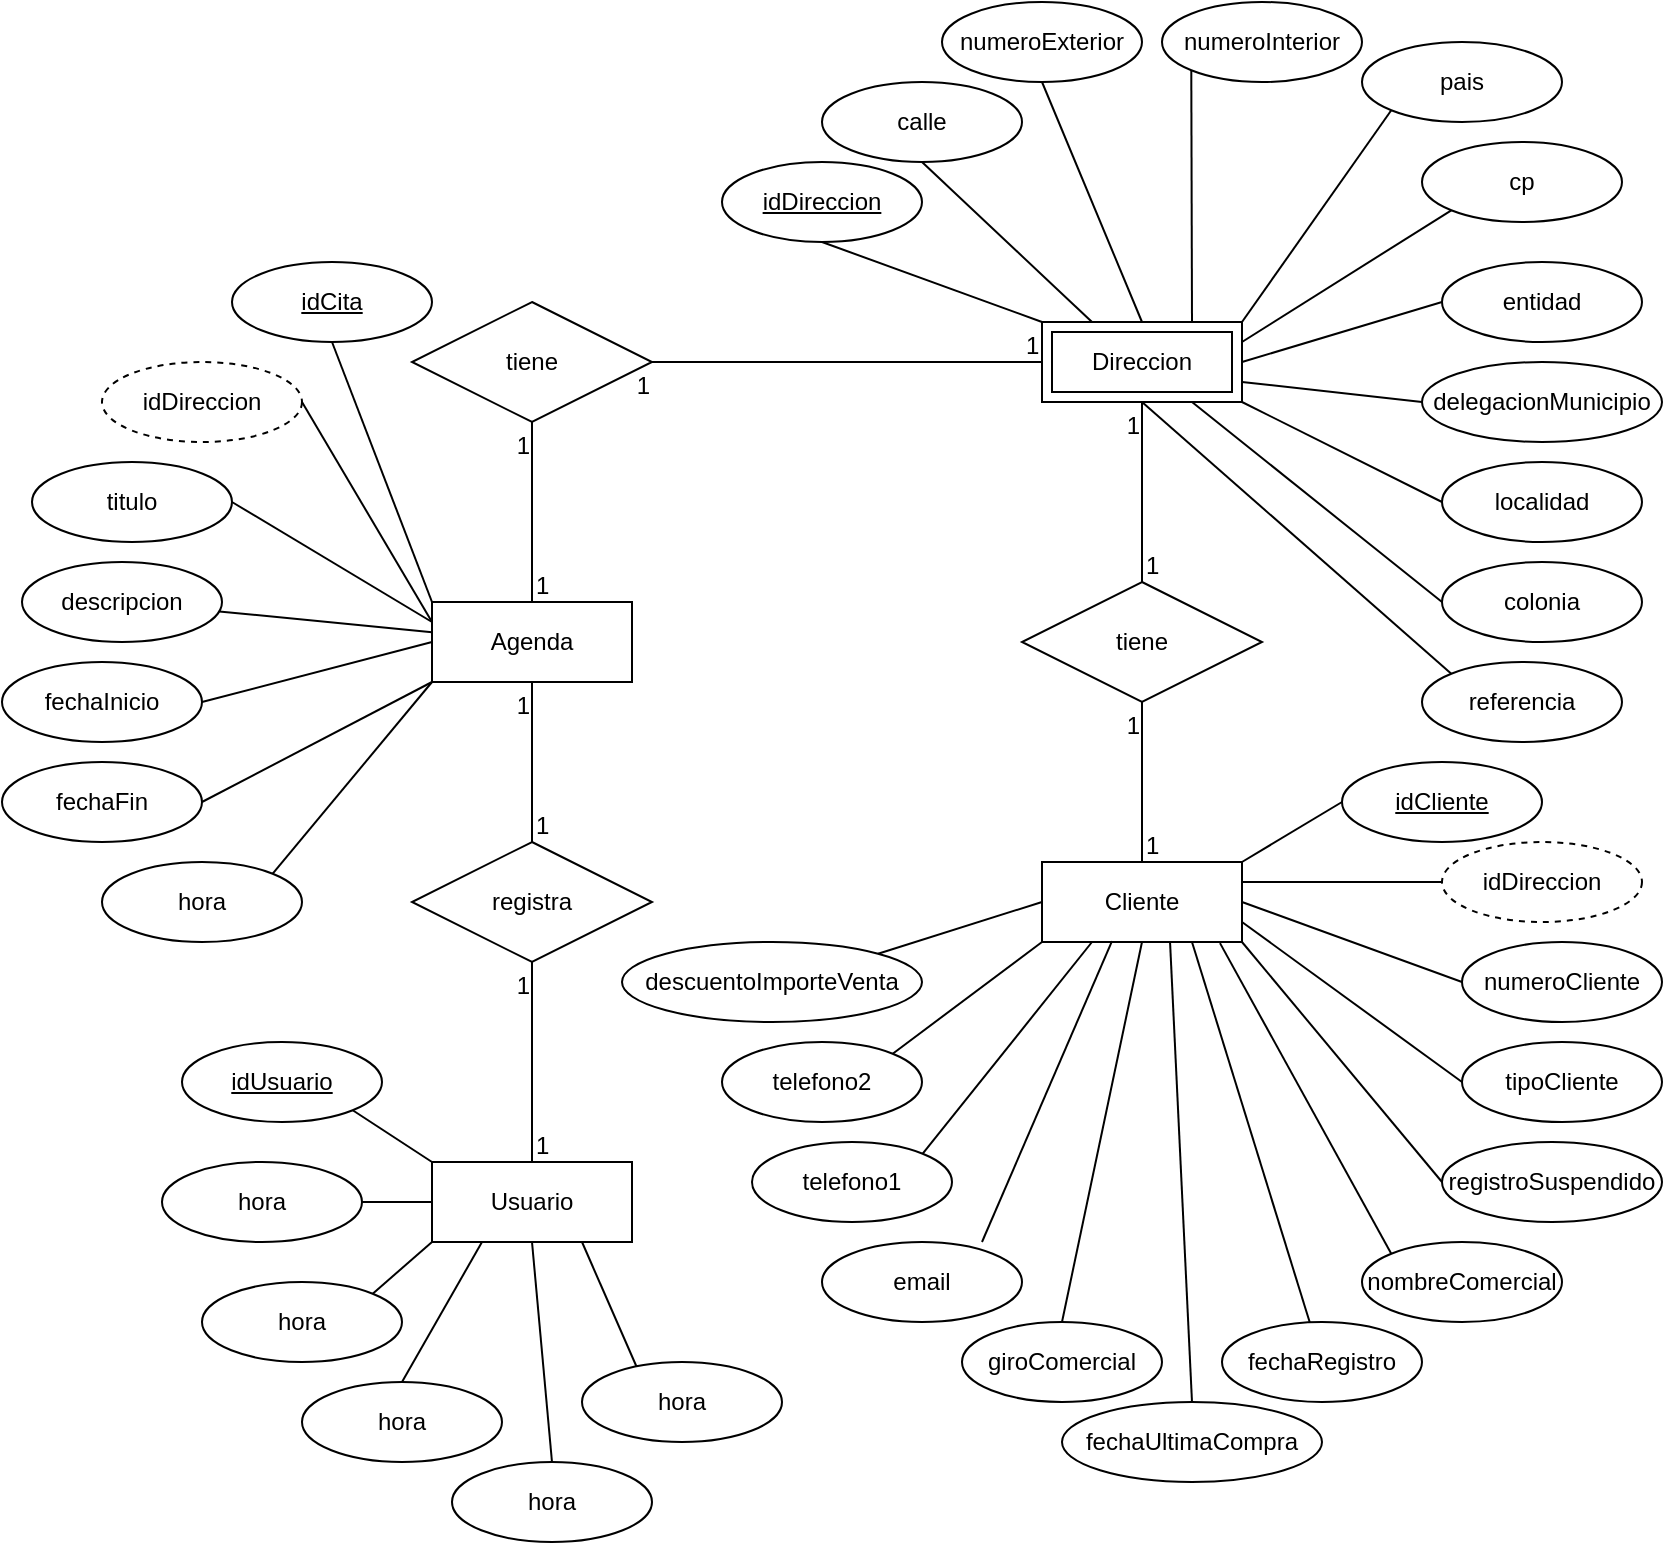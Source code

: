 <mxfile version="21.7.1" type="github">
  <diagram id="R2lEEEUBdFMjLlhIrx00" name="Page-1">
    <mxGraphModel dx="1042" dy="569" grid="1" gridSize="10" guides="1" tooltips="1" connect="1" arrows="1" fold="1" page="1" pageScale="1" pageWidth="850" pageHeight="1100" math="0" shadow="0" extFonts="Permanent Marker^https://fonts.googleapis.com/css?family=Permanent+Marker">
      <root>
        <mxCell id="0" />
        <mxCell id="1" parent="0" />
        <mxCell id="qH5SO-dXOydmvp4aONVi-4" value="Usuario" style="whiteSpace=wrap;html=1;align=center;" parent="1" vertex="1">
          <mxGeometry x="215" y="580" width="100" height="40" as="geometry" />
        </mxCell>
        <mxCell id="qH5SO-dXOydmvp4aONVi-5" value="Cliente" style="whiteSpace=wrap;html=1;align=center;" parent="1" vertex="1">
          <mxGeometry x="520" y="430" width="100" height="40" as="geometry" />
        </mxCell>
        <mxCell id="qH5SO-dXOydmvp4aONVi-6" value="Agenda" style="whiteSpace=wrap;html=1;align=center;" parent="1" vertex="1">
          <mxGeometry x="215" y="300" width="100" height="40" as="geometry" />
        </mxCell>
        <mxCell id="qH5SO-dXOydmvp4aONVi-7" value="Direccion" style="shape=ext;margin=3;double=1;whiteSpace=wrap;html=1;align=center;" parent="1" vertex="1">
          <mxGeometry x="520" y="160" width="100" height="40" as="geometry" />
        </mxCell>
        <mxCell id="qH5SO-dXOydmvp4aONVi-13" style="rounded=0;orthogonalLoop=1;jettySize=auto;html=1;exitX=0.5;exitY=1;exitDx=0;exitDy=0;entryX=0;entryY=0;entryDx=0;entryDy=0;endArrow=none;endFill=0;" parent="1" source="qH5SO-dXOydmvp4aONVi-9" target="qH5SO-dXOydmvp4aONVi-6" edge="1">
          <mxGeometry relative="1" as="geometry" />
        </mxCell>
        <mxCell id="qH5SO-dXOydmvp4aONVi-9" value="idCita" style="ellipse;whiteSpace=wrap;html=1;align=center;fontStyle=4;" parent="1" vertex="1">
          <mxGeometry x="115" y="130" width="100" height="40" as="geometry" />
        </mxCell>
        <mxCell id="qH5SO-dXOydmvp4aONVi-14" style="rounded=0;orthogonalLoop=1;jettySize=auto;html=1;exitX=1;exitY=0.5;exitDx=0;exitDy=0;entryX=0;entryY=0.25;entryDx=0;entryDy=0;endArrow=none;endFill=0;" parent="1" source="qH5SO-dXOydmvp4aONVi-10" target="qH5SO-dXOydmvp4aONVi-6" edge="1">
          <mxGeometry relative="1" as="geometry" />
        </mxCell>
        <mxCell id="qH5SO-dXOydmvp4aONVi-10" value="idDireccion" style="ellipse;whiteSpace=wrap;html=1;align=center;dashed=1;" parent="1" vertex="1">
          <mxGeometry x="50" y="180" width="100" height="40" as="geometry" />
        </mxCell>
        <mxCell id="qH5SO-dXOydmvp4aONVi-15" style="rounded=0;orthogonalLoop=1;jettySize=auto;html=1;exitX=1;exitY=0.5;exitDx=0;exitDy=0;entryX=0;entryY=0.5;entryDx=0;entryDy=0;endArrow=none;endFill=0;" parent="1" source="qH5SO-dXOydmvp4aONVi-11" target="qH5SO-dXOydmvp4aONVi-6" edge="1">
          <mxGeometry relative="1" as="geometry" />
        </mxCell>
        <mxCell id="qH5SO-dXOydmvp4aONVi-11" value="fechaInicio" style="ellipse;whiteSpace=wrap;html=1;align=center;" parent="1" vertex="1">
          <mxGeometry y="330" width="100" height="40" as="geometry" />
        </mxCell>
        <mxCell id="qH5SO-dXOydmvp4aONVi-16" style="rounded=0;orthogonalLoop=1;jettySize=auto;html=1;exitX=1;exitY=0;exitDx=0;exitDy=0;entryX=0;entryY=1;entryDx=0;entryDy=0;endArrow=none;endFill=0;" parent="1" source="qH5SO-dXOydmvp4aONVi-12" target="qH5SO-dXOydmvp4aONVi-6" edge="1">
          <mxGeometry relative="1" as="geometry">
            <mxPoint x="400" y="360" as="sourcePoint" />
          </mxGeometry>
        </mxCell>
        <mxCell id="qH5SO-dXOydmvp4aONVi-12" value="hora" style="ellipse;whiteSpace=wrap;html=1;align=center;" parent="1" vertex="1">
          <mxGeometry x="50" y="430" width="100" height="40" as="geometry" />
        </mxCell>
        <mxCell id="qH5SO-dXOydmvp4aONVi-17" style="edgeStyle=orthogonalEdgeStyle;rounded=0;orthogonalLoop=1;jettySize=auto;html=1;exitX=0.5;exitY=1;exitDx=0;exitDy=0;" parent="1" source="qH5SO-dXOydmvp4aONVi-6" target="qH5SO-dXOydmvp4aONVi-6" edge="1">
          <mxGeometry relative="1" as="geometry" />
        </mxCell>
        <mxCell id="qH5SO-dXOydmvp4aONVi-18" value="tiene" style="shape=rhombus;perimeter=rhombusPerimeter;whiteSpace=wrap;html=1;align=center;" parent="1" vertex="1">
          <mxGeometry x="510" y="290" width="120" height="60" as="geometry" />
        </mxCell>
        <mxCell id="qH5SO-dXOydmvp4aONVi-22" value="tiene" style="shape=rhombus;perimeter=rhombusPerimeter;whiteSpace=wrap;html=1;align=center;" parent="1" vertex="1">
          <mxGeometry x="205" y="150" width="120" height="60" as="geometry" />
        </mxCell>
        <mxCell id="qH5SO-dXOydmvp4aONVi-37" style="rounded=0;orthogonalLoop=1;jettySize=auto;html=1;exitX=0.5;exitY=1;exitDx=0;exitDy=0;entryX=0.25;entryY=0;entryDx=0;entryDy=0;endArrow=none;endFill=0;" parent="1" source="qH5SO-dXOydmvp4aONVi-25" target="qH5SO-dXOydmvp4aONVi-7" edge="1">
          <mxGeometry relative="1" as="geometry" />
        </mxCell>
        <mxCell id="qH5SO-dXOydmvp4aONVi-25" value="calle" style="ellipse;whiteSpace=wrap;html=1;align=center;" parent="1" vertex="1">
          <mxGeometry x="410" y="40" width="100" height="40" as="geometry" />
        </mxCell>
        <mxCell id="qH5SO-dXOydmvp4aONVi-36" style="rounded=0;orthogonalLoop=1;jettySize=auto;html=1;exitX=0.5;exitY=1;exitDx=0;exitDy=0;entryX=0;entryY=0;entryDx=0;entryDy=0;endArrow=none;endFill=0;" parent="1" source="qH5SO-dXOydmvp4aONVi-26" target="qH5SO-dXOydmvp4aONVi-7" edge="1">
          <mxGeometry relative="1" as="geometry" />
        </mxCell>
        <mxCell id="qH5SO-dXOydmvp4aONVi-26" value="idDireccion" style="ellipse;whiteSpace=wrap;html=1;align=center;fontStyle=4;" parent="1" vertex="1">
          <mxGeometry x="360" y="80" width="100" height="40" as="geometry" />
        </mxCell>
        <mxCell id="qH5SO-dXOydmvp4aONVi-38" style="rounded=0;orthogonalLoop=1;jettySize=auto;html=1;exitX=0.5;exitY=1;exitDx=0;exitDy=0;entryX=0.5;entryY=0;entryDx=0;entryDy=0;endArrow=none;endFill=0;" parent="1" source="qH5SO-dXOydmvp4aONVi-27" target="qH5SO-dXOydmvp4aONVi-7" edge="1">
          <mxGeometry relative="1" as="geometry" />
        </mxCell>
        <mxCell id="qH5SO-dXOydmvp4aONVi-27" value="numeroExterior" style="ellipse;whiteSpace=wrap;html=1;align=center;" parent="1" vertex="1">
          <mxGeometry x="470" width="100" height="40" as="geometry" />
        </mxCell>
        <mxCell id="qH5SO-dXOydmvp4aONVi-39" style="rounded=0;orthogonalLoop=1;jettySize=auto;html=1;exitX=0;exitY=1;exitDx=0;exitDy=0;entryX=0.75;entryY=0;entryDx=0;entryDy=0;endArrow=none;endFill=0;" parent="1" source="qH5SO-dXOydmvp4aONVi-28" target="qH5SO-dXOydmvp4aONVi-7" edge="1">
          <mxGeometry relative="1" as="geometry" />
        </mxCell>
        <mxCell id="qH5SO-dXOydmvp4aONVi-28" value="numeroInterior" style="ellipse;whiteSpace=wrap;html=1;align=center;" parent="1" vertex="1">
          <mxGeometry x="580" width="100" height="40" as="geometry" />
        </mxCell>
        <mxCell id="qH5SO-dXOydmvp4aONVi-41" style="rounded=0;orthogonalLoop=1;jettySize=auto;html=1;exitX=0;exitY=1;exitDx=0;exitDy=0;entryX=1;entryY=0.25;entryDx=0;entryDy=0;endArrow=none;endFill=0;" parent="1" source="qH5SO-dXOydmvp4aONVi-29" target="qH5SO-dXOydmvp4aONVi-7" edge="1">
          <mxGeometry relative="1" as="geometry" />
        </mxCell>
        <mxCell id="qH5SO-dXOydmvp4aONVi-29" value="cp" style="ellipse;whiteSpace=wrap;html=1;align=center;" parent="1" vertex="1">
          <mxGeometry x="710" y="70" width="100" height="40" as="geometry" />
        </mxCell>
        <mxCell id="qH5SO-dXOydmvp4aONVi-40" style="rounded=0;orthogonalLoop=1;jettySize=auto;html=1;exitX=0;exitY=1;exitDx=0;exitDy=0;entryX=1;entryY=0;entryDx=0;entryDy=0;endArrow=none;endFill=0;" parent="1" source="qH5SO-dXOydmvp4aONVi-30" target="qH5SO-dXOydmvp4aONVi-7" edge="1">
          <mxGeometry relative="1" as="geometry" />
        </mxCell>
        <mxCell id="qH5SO-dXOydmvp4aONVi-30" value="pais" style="ellipse;whiteSpace=wrap;html=1;align=center;" parent="1" vertex="1">
          <mxGeometry x="680" y="20" width="100" height="40" as="geometry" />
        </mxCell>
        <mxCell id="qH5SO-dXOydmvp4aONVi-44" style="rounded=0;orthogonalLoop=1;jettySize=auto;html=1;exitX=0;exitY=0.5;exitDx=0;exitDy=0;entryX=1;entryY=1;entryDx=0;entryDy=0;endArrow=none;endFill=0;" parent="1" source="qH5SO-dXOydmvp4aONVi-31" target="qH5SO-dXOydmvp4aONVi-7" edge="1">
          <mxGeometry relative="1" as="geometry" />
        </mxCell>
        <mxCell id="qH5SO-dXOydmvp4aONVi-31" value="localidad" style="ellipse;whiteSpace=wrap;html=1;align=center;" parent="1" vertex="1">
          <mxGeometry x="720" y="230" width="100" height="40" as="geometry" />
        </mxCell>
        <mxCell id="qH5SO-dXOydmvp4aONVi-45" style="rounded=0;orthogonalLoop=1;jettySize=auto;html=1;exitX=0;exitY=0.5;exitDx=0;exitDy=0;entryX=0.75;entryY=1;entryDx=0;entryDy=0;endArrow=none;endFill=0;" parent="1" source="qH5SO-dXOydmvp4aONVi-32" target="qH5SO-dXOydmvp4aONVi-7" edge="1">
          <mxGeometry relative="1" as="geometry" />
        </mxCell>
        <mxCell id="qH5SO-dXOydmvp4aONVi-32" value="colonia" style="ellipse;whiteSpace=wrap;html=1;align=center;" parent="1" vertex="1">
          <mxGeometry x="720" y="280" width="100" height="40" as="geometry" />
        </mxCell>
        <mxCell id="qH5SO-dXOydmvp4aONVi-46" style="rounded=0;orthogonalLoop=1;jettySize=auto;html=1;exitX=0;exitY=0;exitDx=0;exitDy=0;entryX=0.5;entryY=1;entryDx=0;entryDy=0;endArrow=none;endFill=0;" parent="1" source="qH5SO-dXOydmvp4aONVi-33" target="qH5SO-dXOydmvp4aONVi-7" edge="1">
          <mxGeometry relative="1" as="geometry" />
        </mxCell>
        <mxCell id="qH5SO-dXOydmvp4aONVi-33" value="referencia" style="ellipse;whiteSpace=wrap;html=1;align=center;" parent="1" vertex="1">
          <mxGeometry x="710" y="330" width="100" height="40" as="geometry" />
        </mxCell>
        <mxCell id="qH5SO-dXOydmvp4aONVi-43" style="rounded=0;orthogonalLoop=1;jettySize=auto;html=1;exitX=0;exitY=0.5;exitDx=0;exitDy=0;entryX=1;entryY=0.75;entryDx=0;entryDy=0;endArrow=none;endFill=0;" parent="1" source="qH5SO-dXOydmvp4aONVi-34" target="qH5SO-dXOydmvp4aONVi-7" edge="1">
          <mxGeometry relative="1" as="geometry" />
        </mxCell>
        <mxCell id="qH5SO-dXOydmvp4aONVi-34" value="delegacionMunicipio" style="ellipse;whiteSpace=wrap;html=1;align=center;" parent="1" vertex="1">
          <mxGeometry x="710" y="180" width="120" height="40" as="geometry" />
        </mxCell>
        <mxCell id="qH5SO-dXOydmvp4aONVi-42" style="rounded=0;orthogonalLoop=1;jettySize=auto;html=1;exitX=0;exitY=0.5;exitDx=0;exitDy=0;entryX=1;entryY=0.5;entryDx=0;entryDy=0;endArrow=none;endFill=0;" parent="1" source="qH5SO-dXOydmvp4aONVi-35" target="qH5SO-dXOydmvp4aONVi-7" edge="1">
          <mxGeometry relative="1" as="geometry" />
        </mxCell>
        <mxCell id="qH5SO-dXOydmvp4aONVi-35" value="entidad" style="ellipse;whiteSpace=wrap;html=1;align=center;" parent="1" vertex="1">
          <mxGeometry x="720" y="130" width="100" height="40" as="geometry" />
        </mxCell>
        <mxCell id="qH5SO-dXOydmvp4aONVi-48" value="registra" style="shape=rhombus;perimeter=rhombusPerimeter;whiteSpace=wrap;html=1;align=center;" parent="1" vertex="1">
          <mxGeometry x="205" y="420" width="120" height="60" as="geometry" />
        </mxCell>
        <mxCell id="qH5SO-dXOydmvp4aONVi-56" value="" style="endArrow=none;html=1;rounded=0;entryX=0.5;entryY=1;entryDx=0;entryDy=0;exitX=0.5;exitY=0;exitDx=0;exitDy=0;" parent="1" source="qH5SO-dXOydmvp4aONVi-4" target="qH5SO-dXOydmvp4aONVi-48" edge="1">
          <mxGeometry relative="1" as="geometry">
            <mxPoint x="400" y="510" as="sourcePoint" />
            <mxPoint x="560" y="510" as="targetPoint" />
          </mxGeometry>
        </mxCell>
        <mxCell id="qH5SO-dXOydmvp4aONVi-57" value="1" style="resizable=0;html=1;whiteSpace=wrap;align=left;verticalAlign=bottom;" parent="qH5SO-dXOydmvp4aONVi-56" connectable="0" vertex="1">
          <mxGeometry x="-1" relative="1" as="geometry" />
        </mxCell>
        <mxCell id="qH5SO-dXOydmvp4aONVi-58" value="1" style="resizable=0;html=1;whiteSpace=wrap;align=right;verticalAlign=bottom;" parent="qH5SO-dXOydmvp4aONVi-56" connectable="0" vertex="1">
          <mxGeometry x="1" relative="1" as="geometry">
            <mxPoint y="20" as="offset" />
          </mxGeometry>
        </mxCell>
        <mxCell id="qH5SO-dXOydmvp4aONVi-59" value="" style="endArrow=none;html=1;rounded=0;entryX=0.5;entryY=1;entryDx=0;entryDy=0;exitX=0.5;exitY=0;exitDx=0;exitDy=0;" parent="1" source="qH5SO-dXOydmvp4aONVi-48" target="qH5SO-dXOydmvp4aONVi-6" edge="1">
          <mxGeometry relative="1" as="geometry">
            <mxPoint x="370" y="430" as="sourcePoint" />
            <mxPoint x="370" y="330" as="targetPoint" />
          </mxGeometry>
        </mxCell>
        <mxCell id="qH5SO-dXOydmvp4aONVi-60" value="1" style="resizable=0;html=1;whiteSpace=wrap;align=left;verticalAlign=bottom;" parent="qH5SO-dXOydmvp4aONVi-59" connectable="0" vertex="1">
          <mxGeometry x="-1" relative="1" as="geometry" />
        </mxCell>
        <mxCell id="qH5SO-dXOydmvp4aONVi-61" value="1" style="resizable=0;html=1;whiteSpace=wrap;align=right;verticalAlign=bottom;" parent="qH5SO-dXOydmvp4aONVi-59" connectable="0" vertex="1">
          <mxGeometry x="1" relative="1" as="geometry">
            <mxPoint y="20" as="offset" />
          </mxGeometry>
        </mxCell>
        <mxCell id="qH5SO-dXOydmvp4aONVi-62" value="" style="endArrow=none;html=1;rounded=0;entryX=0.5;entryY=1;entryDx=0;entryDy=0;exitX=0.5;exitY=0;exitDx=0;exitDy=0;" parent="1" source="qH5SO-dXOydmvp4aONVi-6" target="qH5SO-dXOydmvp4aONVi-22" edge="1">
          <mxGeometry relative="1" as="geometry">
            <mxPoint x="264.5" y="300" as="sourcePoint" />
            <mxPoint x="264.5" y="220" as="targetPoint" />
          </mxGeometry>
        </mxCell>
        <mxCell id="qH5SO-dXOydmvp4aONVi-63" value="1" style="resizable=0;html=1;whiteSpace=wrap;align=left;verticalAlign=bottom;" parent="qH5SO-dXOydmvp4aONVi-62" connectable="0" vertex="1">
          <mxGeometry x="-1" relative="1" as="geometry" />
        </mxCell>
        <mxCell id="qH5SO-dXOydmvp4aONVi-64" value="1" style="resizable=0;html=1;whiteSpace=wrap;align=right;verticalAlign=bottom;" parent="qH5SO-dXOydmvp4aONVi-62" connectable="0" vertex="1">
          <mxGeometry x="1" relative="1" as="geometry">
            <mxPoint y="20" as="offset" />
          </mxGeometry>
        </mxCell>
        <mxCell id="qH5SO-dXOydmvp4aONVi-65" value="" style="endArrow=none;html=1;rounded=0;entryX=1;entryY=0.5;entryDx=0;entryDy=0;exitX=0;exitY=0.5;exitDx=0;exitDy=0;" parent="1" source="qH5SO-dXOydmvp4aONVi-7" target="qH5SO-dXOydmvp4aONVi-22" edge="1">
          <mxGeometry relative="1" as="geometry">
            <mxPoint x="490" y="220" as="sourcePoint" />
            <mxPoint x="400" y="150" as="targetPoint" />
          </mxGeometry>
        </mxCell>
        <mxCell id="qH5SO-dXOydmvp4aONVi-66" value="1" style="resizable=0;html=1;whiteSpace=wrap;align=left;verticalAlign=bottom;" parent="qH5SO-dXOydmvp4aONVi-65" connectable="0" vertex="1">
          <mxGeometry x="-1" relative="1" as="geometry">
            <mxPoint x="-10" as="offset" />
          </mxGeometry>
        </mxCell>
        <mxCell id="qH5SO-dXOydmvp4aONVi-67" value="1" style="resizable=0;html=1;whiteSpace=wrap;align=right;verticalAlign=bottom;" parent="qH5SO-dXOydmvp4aONVi-65" connectable="0" vertex="1">
          <mxGeometry x="1" relative="1" as="geometry">
            <mxPoint y="20" as="offset" />
          </mxGeometry>
        </mxCell>
        <mxCell id="qH5SO-dXOydmvp4aONVi-68" value="" style="endArrow=none;html=1;rounded=0;entryX=0.5;entryY=1;entryDx=0;entryDy=0;exitX=0.5;exitY=0;exitDx=0;exitDy=0;" parent="1" source="qH5SO-dXOydmvp4aONVi-18" target="qH5SO-dXOydmvp4aONVi-7" edge="1">
          <mxGeometry relative="1" as="geometry">
            <mxPoint x="550" y="295" as="sourcePoint" />
            <mxPoint x="550" y="205" as="targetPoint" />
          </mxGeometry>
        </mxCell>
        <mxCell id="qH5SO-dXOydmvp4aONVi-69" value="1" style="resizable=0;html=1;whiteSpace=wrap;align=left;verticalAlign=bottom;" parent="qH5SO-dXOydmvp4aONVi-68" connectable="0" vertex="1">
          <mxGeometry x="-1" relative="1" as="geometry" />
        </mxCell>
        <mxCell id="qH5SO-dXOydmvp4aONVi-70" value="1" style="resizable=0;html=1;whiteSpace=wrap;align=right;verticalAlign=bottom;" parent="qH5SO-dXOydmvp4aONVi-68" connectable="0" vertex="1">
          <mxGeometry x="1" relative="1" as="geometry">
            <mxPoint y="20" as="offset" />
          </mxGeometry>
        </mxCell>
        <mxCell id="qH5SO-dXOydmvp4aONVi-71" value="" style="endArrow=none;html=1;rounded=0;entryX=0.5;entryY=1;entryDx=0;entryDy=0;exitX=0.5;exitY=0;exitDx=0;exitDy=0;" parent="1" source="qH5SO-dXOydmvp4aONVi-5" target="qH5SO-dXOydmvp4aONVi-18" edge="1">
          <mxGeometry relative="1" as="geometry">
            <mxPoint x="510" y="430" as="sourcePoint" />
            <mxPoint x="510" y="340" as="targetPoint" />
          </mxGeometry>
        </mxCell>
        <mxCell id="qH5SO-dXOydmvp4aONVi-72" value="1" style="resizable=0;html=1;whiteSpace=wrap;align=left;verticalAlign=bottom;" parent="qH5SO-dXOydmvp4aONVi-71" connectable="0" vertex="1">
          <mxGeometry x="-1" relative="1" as="geometry" />
        </mxCell>
        <mxCell id="qH5SO-dXOydmvp4aONVi-73" value="1" style="resizable=0;html=1;whiteSpace=wrap;align=right;verticalAlign=bottom;" parent="qH5SO-dXOydmvp4aONVi-71" connectable="0" vertex="1">
          <mxGeometry x="1" relative="1" as="geometry">
            <mxPoint y="20" as="offset" />
          </mxGeometry>
        </mxCell>
        <mxCell id="qH5SO-dXOydmvp4aONVi-81" style="rounded=0;orthogonalLoop=1;jettySize=auto;html=1;exitX=1;exitY=1;exitDx=0;exitDy=0;entryX=0;entryY=0;entryDx=0;entryDy=0;endArrow=none;endFill=0;" parent="1" source="qH5SO-dXOydmvp4aONVi-74" target="qH5SO-dXOydmvp4aONVi-4" edge="1">
          <mxGeometry relative="1" as="geometry" />
        </mxCell>
        <mxCell id="qH5SO-dXOydmvp4aONVi-74" value="idUsuario" style="ellipse;whiteSpace=wrap;html=1;align=center;fontStyle=4;" parent="1" vertex="1">
          <mxGeometry x="90" y="520" width="100" height="40" as="geometry" />
        </mxCell>
        <mxCell id="qH5SO-dXOydmvp4aONVi-82" style="rounded=0;orthogonalLoop=1;jettySize=auto;html=1;exitX=1;exitY=0.5;exitDx=0;exitDy=0;entryX=0;entryY=0.5;entryDx=0;entryDy=0;endArrow=none;endFill=0;" parent="1" source="qH5SO-dXOydmvp4aONVi-76" target="qH5SO-dXOydmvp4aONVi-4" edge="1">
          <mxGeometry relative="1" as="geometry" />
        </mxCell>
        <mxCell id="qH5SO-dXOydmvp4aONVi-76" value="hora" style="ellipse;whiteSpace=wrap;html=1;align=center;" parent="1" vertex="1">
          <mxGeometry x="80" y="580" width="100" height="40" as="geometry" />
        </mxCell>
        <mxCell id="qH5SO-dXOydmvp4aONVi-83" style="rounded=0;orthogonalLoop=1;jettySize=auto;html=1;exitX=1;exitY=0;exitDx=0;exitDy=0;entryX=0;entryY=1;entryDx=0;entryDy=0;endArrow=none;endFill=0;" parent="1" source="qH5SO-dXOydmvp4aONVi-77" target="qH5SO-dXOydmvp4aONVi-4" edge="1">
          <mxGeometry relative="1" as="geometry" />
        </mxCell>
        <mxCell id="qH5SO-dXOydmvp4aONVi-77" value="hora" style="ellipse;whiteSpace=wrap;html=1;align=center;" parent="1" vertex="1">
          <mxGeometry x="100" y="640" width="100" height="40" as="geometry" />
        </mxCell>
        <mxCell id="qH5SO-dXOydmvp4aONVi-84" style="rounded=0;orthogonalLoop=1;jettySize=auto;html=1;exitX=0.5;exitY=0;exitDx=0;exitDy=0;entryX=0.25;entryY=1;entryDx=0;entryDy=0;endArrow=none;endFill=0;" parent="1" source="qH5SO-dXOydmvp4aONVi-78" target="qH5SO-dXOydmvp4aONVi-4" edge="1">
          <mxGeometry relative="1" as="geometry" />
        </mxCell>
        <mxCell id="qH5SO-dXOydmvp4aONVi-78" value="hora" style="ellipse;whiteSpace=wrap;html=1;align=center;" parent="1" vertex="1">
          <mxGeometry x="150" y="690" width="100" height="40" as="geometry" />
        </mxCell>
        <mxCell id="qH5SO-dXOydmvp4aONVi-85" style="rounded=0;orthogonalLoop=1;jettySize=auto;html=1;exitX=0.5;exitY=0;exitDx=0;exitDy=0;entryX=0.5;entryY=1;entryDx=0;entryDy=0;endArrow=none;endFill=0;" parent="1" source="qH5SO-dXOydmvp4aONVi-79" target="qH5SO-dXOydmvp4aONVi-4" edge="1">
          <mxGeometry relative="1" as="geometry" />
        </mxCell>
        <mxCell id="qH5SO-dXOydmvp4aONVi-79" value="hora" style="ellipse;whiteSpace=wrap;html=1;align=center;" parent="1" vertex="1">
          <mxGeometry x="225" y="730" width="100" height="40" as="geometry" />
        </mxCell>
        <mxCell id="qH5SO-dXOydmvp4aONVi-86" style="rounded=0;orthogonalLoop=1;jettySize=auto;html=1;exitX=0.28;exitY=0.1;exitDx=0;exitDy=0;entryX=0.75;entryY=1;entryDx=0;entryDy=0;endArrow=none;endFill=0;exitPerimeter=0;" parent="1" source="qH5SO-dXOydmvp4aONVi-80" target="qH5SO-dXOydmvp4aONVi-4" edge="1">
          <mxGeometry relative="1" as="geometry" />
        </mxCell>
        <mxCell id="qH5SO-dXOydmvp4aONVi-80" value="hora" style="ellipse;whiteSpace=wrap;html=1;align=center;" parent="1" vertex="1">
          <mxGeometry x="290" y="680" width="100" height="40" as="geometry" />
        </mxCell>
        <mxCell id="qH5SO-dXOydmvp4aONVi-100" style="rounded=0;orthogonalLoop=1;jettySize=auto;html=1;exitX=0;exitY=0.5;exitDx=0;exitDy=0;entryX=1;entryY=0;entryDx=0;entryDy=0;endArrow=none;endFill=0;" parent="1" source="qH5SO-dXOydmvp4aONVi-87" target="qH5SO-dXOydmvp4aONVi-5" edge="1">
          <mxGeometry relative="1" as="geometry" />
        </mxCell>
        <mxCell id="qH5SO-dXOydmvp4aONVi-87" value="idCliente" style="ellipse;whiteSpace=wrap;html=1;align=center;fontStyle=4;" parent="1" vertex="1">
          <mxGeometry x="670" y="380" width="100" height="40" as="geometry" />
        </mxCell>
        <mxCell id="qH5SO-dXOydmvp4aONVi-101" style="rounded=0;orthogonalLoop=1;jettySize=auto;html=1;exitX=0;exitY=0.5;exitDx=0;exitDy=0;entryX=1;entryY=0.25;entryDx=0;entryDy=0;endArrow=none;endFill=0;" parent="1" source="qH5SO-dXOydmvp4aONVi-88" target="qH5SO-dXOydmvp4aONVi-5" edge="1">
          <mxGeometry relative="1" as="geometry" />
        </mxCell>
        <mxCell id="qH5SO-dXOydmvp4aONVi-88" value="idDireccion" style="ellipse;whiteSpace=wrap;html=1;align=center;dashed=1;" parent="1" vertex="1">
          <mxGeometry x="720" y="420" width="100" height="40" as="geometry" />
        </mxCell>
        <mxCell id="qH5SO-dXOydmvp4aONVi-102" style="rounded=0;orthogonalLoop=1;jettySize=auto;html=1;exitX=0;exitY=0.5;exitDx=0;exitDy=0;entryX=1;entryY=0.5;entryDx=0;entryDy=0;endArrow=none;endFill=0;" parent="1" source="qH5SO-dXOydmvp4aONVi-89" target="qH5SO-dXOydmvp4aONVi-5" edge="1">
          <mxGeometry relative="1" as="geometry" />
        </mxCell>
        <mxCell id="qH5SO-dXOydmvp4aONVi-89" value="numeroCliente" style="ellipse;whiteSpace=wrap;html=1;align=center;" parent="1" vertex="1">
          <mxGeometry x="730" y="470" width="100" height="40" as="geometry" />
        </mxCell>
        <mxCell id="qH5SO-dXOydmvp4aONVi-103" style="rounded=0;orthogonalLoop=1;jettySize=auto;html=1;exitX=0;exitY=0.5;exitDx=0;exitDy=0;entryX=1;entryY=0.75;entryDx=0;entryDy=0;endArrow=none;endFill=0;" parent="1" source="qH5SO-dXOydmvp4aONVi-90" target="qH5SO-dXOydmvp4aONVi-5" edge="1">
          <mxGeometry relative="1" as="geometry" />
        </mxCell>
        <mxCell id="qH5SO-dXOydmvp4aONVi-90" value="tipoCliente" style="ellipse;whiteSpace=wrap;html=1;align=center;" parent="1" vertex="1">
          <mxGeometry x="730" y="520" width="100" height="40" as="geometry" />
        </mxCell>
        <mxCell id="qH5SO-dXOydmvp4aONVi-112" style="rounded=0;orthogonalLoop=1;jettySize=auto;html=1;exitX=1;exitY=0;exitDx=0;exitDy=0;entryX=0;entryY=0.5;entryDx=0;entryDy=0;endArrow=none;endFill=0;" parent="1" source="qH5SO-dXOydmvp4aONVi-91" target="qH5SO-dXOydmvp4aONVi-5" edge="1">
          <mxGeometry relative="1" as="geometry" />
        </mxCell>
        <mxCell id="qH5SO-dXOydmvp4aONVi-91" value="descuentoImporteVenta" style="ellipse;whiteSpace=wrap;html=1;align=center;" parent="1" vertex="1">
          <mxGeometry x="310" y="470" width="150" height="40" as="geometry" />
        </mxCell>
        <mxCell id="qH5SO-dXOydmvp4aONVi-104" style="rounded=0;orthogonalLoop=1;jettySize=auto;html=1;exitX=0;exitY=0.5;exitDx=0;exitDy=0;entryX=1;entryY=1;entryDx=0;entryDy=0;endArrow=none;endFill=0;" parent="1" source="qH5SO-dXOydmvp4aONVi-92" target="qH5SO-dXOydmvp4aONVi-5" edge="1">
          <mxGeometry relative="1" as="geometry" />
        </mxCell>
        <mxCell id="qH5SO-dXOydmvp4aONVi-92" value="registroSuspendido" style="ellipse;whiteSpace=wrap;html=1;align=center;" parent="1" vertex="1">
          <mxGeometry x="720" y="570" width="110" height="40" as="geometry" />
        </mxCell>
        <mxCell id="qH5SO-dXOydmvp4aONVi-105" style="rounded=0;orthogonalLoop=1;jettySize=auto;html=1;exitX=0;exitY=0;exitDx=0;exitDy=0;entryX=0.89;entryY=1.014;entryDx=0;entryDy=0;endArrow=none;endFill=0;entryPerimeter=0;" parent="1" source="qH5SO-dXOydmvp4aONVi-93" target="qH5SO-dXOydmvp4aONVi-5" edge="1">
          <mxGeometry relative="1" as="geometry" />
        </mxCell>
        <mxCell id="qH5SO-dXOydmvp4aONVi-93" value="nombreComercial" style="ellipse;whiteSpace=wrap;html=1;align=center;" parent="1" vertex="1">
          <mxGeometry x="680" y="620" width="100" height="40" as="geometry" />
        </mxCell>
        <mxCell id="qH5SO-dXOydmvp4aONVi-106" style="rounded=0;orthogonalLoop=1;jettySize=auto;html=1;entryX=0.75;entryY=1;entryDx=0;entryDy=0;endArrow=none;endFill=0;" parent="1" source="qH5SO-dXOydmvp4aONVi-94" target="qH5SO-dXOydmvp4aONVi-5" edge="1">
          <mxGeometry relative="1" as="geometry" />
        </mxCell>
        <mxCell id="qH5SO-dXOydmvp4aONVi-94" value="fechaRegistro" style="ellipse;whiteSpace=wrap;html=1;align=center;" parent="1" vertex="1">
          <mxGeometry x="610" y="660" width="100" height="40" as="geometry" />
        </mxCell>
        <mxCell id="qH5SO-dXOydmvp4aONVi-107" style="rounded=0;orthogonalLoop=1;jettySize=auto;html=1;exitX=0.5;exitY=0;exitDx=0;exitDy=0;entryX=0.64;entryY=0.989;entryDx=0;entryDy=0;endArrow=none;endFill=0;entryPerimeter=0;" parent="1" source="qH5SO-dXOydmvp4aONVi-95" target="qH5SO-dXOydmvp4aONVi-5" edge="1">
          <mxGeometry relative="1" as="geometry" />
        </mxCell>
        <mxCell id="qH5SO-dXOydmvp4aONVi-95" value="fechaUltimaCompra" style="ellipse;whiteSpace=wrap;html=1;align=center;" parent="1" vertex="1">
          <mxGeometry x="530" y="700" width="130" height="40" as="geometry" />
        </mxCell>
        <mxCell id="qH5SO-dXOydmvp4aONVi-108" style="rounded=0;orthogonalLoop=1;jettySize=auto;html=1;exitX=0.5;exitY=0;exitDx=0;exitDy=0;entryX=0.5;entryY=1;entryDx=0;entryDy=0;endArrow=none;endFill=0;" parent="1" source="qH5SO-dXOydmvp4aONVi-96" target="qH5SO-dXOydmvp4aONVi-5" edge="1">
          <mxGeometry relative="1" as="geometry" />
        </mxCell>
        <mxCell id="qH5SO-dXOydmvp4aONVi-96" value="giroComercial" style="ellipse;whiteSpace=wrap;html=1;align=center;" parent="1" vertex="1">
          <mxGeometry x="480" y="660" width="100" height="40" as="geometry" />
        </mxCell>
        <mxCell id="qH5SO-dXOydmvp4aONVi-110" style="rounded=0;orthogonalLoop=1;jettySize=auto;html=1;exitX=1;exitY=0;exitDx=0;exitDy=0;entryX=0.25;entryY=1;entryDx=0;entryDy=0;endArrow=none;endFill=0;" parent="1" source="qH5SO-dXOydmvp4aONVi-97" target="qH5SO-dXOydmvp4aONVi-5" edge="1">
          <mxGeometry relative="1" as="geometry" />
        </mxCell>
        <mxCell id="qH5SO-dXOydmvp4aONVi-97" value="telefono1" style="ellipse;whiteSpace=wrap;html=1;align=center;" parent="1" vertex="1">
          <mxGeometry x="375" y="570" width="100" height="40" as="geometry" />
        </mxCell>
        <mxCell id="qH5SO-dXOydmvp4aONVi-109" style="rounded=0;orthogonalLoop=1;jettySize=auto;html=1;exitX=0.8;exitY=0;exitDx=0;exitDy=0;entryX=0.35;entryY=0.989;entryDx=0;entryDy=0;entryPerimeter=0;endArrow=none;endFill=0;exitPerimeter=0;" parent="1" source="qH5SO-dXOydmvp4aONVi-98" target="qH5SO-dXOydmvp4aONVi-5" edge="1">
          <mxGeometry relative="1" as="geometry" />
        </mxCell>
        <mxCell id="qH5SO-dXOydmvp4aONVi-98" value="email" style="ellipse;whiteSpace=wrap;html=1;align=center;" parent="1" vertex="1">
          <mxGeometry x="410" y="620" width="100" height="40" as="geometry" />
        </mxCell>
        <mxCell id="qH5SO-dXOydmvp4aONVi-111" style="rounded=0;orthogonalLoop=1;jettySize=auto;html=1;exitX=1;exitY=0;exitDx=0;exitDy=0;entryX=0;entryY=1;entryDx=0;entryDy=0;endArrow=none;endFill=0;" parent="1" source="qH5SO-dXOydmvp4aONVi-99" target="qH5SO-dXOydmvp4aONVi-5" edge="1">
          <mxGeometry relative="1" as="geometry" />
        </mxCell>
        <mxCell id="qH5SO-dXOydmvp4aONVi-99" value="telefono2" style="ellipse;whiteSpace=wrap;html=1;align=center;" parent="1" vertex="1">
          <mxGeometry x="360" y="520" width="100" height="40" as="geometry" />
        </mxCell>
        <mxCell id="Y2IvVhkUB4ipjXZV8t1b-2" style="rounded=0;orthogonalLoop=1;jettySize=auto;html=1;exitX=1;exitY=0.5;exitDx=0;exitDy=0;endArrow=none;endFill=0;entryX=0;entryY=0.25;entryDx=0;entryDy=0;" edge="1" parent="1" source="Y2IvVhkUB4ipjXZV8t1b-1" target="qH5SO-dXOydmvp4aONVi-6">
          <mxGeometry relative="1" as="geometry" />
        </mxCell>
        <mxCell id="Y2IvVhkUB4ipjXZV8t1b-1" value="titulo" style="ellipse;whiteSpace=wrap;html=1;align=center;" vertex="1" parent="1">
          <mxGeometry x="15" y="230" width="100" height="40" as="geometry" />
        </mxCell>
        <mxCell id="Y2IvVhkUB4ipjXZV8t1b-5" value="" style="rounded=0;orthogonalLoop=1;jettySize=auto;html=1;endArrow=none;endFill=0;" edge="1" parent="1" source="Y2IvVhkUB4ipjXZV8t1b-3" target="qH5SO-dXOydmvp4aONVi-6">
          <mxGeometry relative="1" as="geometry" />
        </mxCell>
        <mxCell id="Y2IvVhkUB4ipjXZV8t1b-3" value="descripcion" style="ellipse;whiteSpace=wrap;html=1;align=center;" vertex="1" parent="1">
          <mxGeometry x="10" y="280" width="100" height="40" as="geometry" />
        </mxCell>
        <mxCell id="Y2IvVhkUB4ipjXZV8t1b-7" style="rounded=0;orthogonalLoop=1;jettySize=auto;html=1;exitX=1;exitY=0.5;exitDx=0;exitDy=0;entryX=0;entryY=1;entryDx=0;entryDy=0;endArrow=none;endFill=0;" edge="1" parent="1" source="Y2IvVhkUB4ipjXZV8t1b-6" target="qH5SO-dXOydmvp4aONVi-6">
          <mxGeometry relative="1" as="geometry" />
        </mxCell>
        <mxCell id="Y2IvVhkUB4ipjXZV8t1b-6" value="fechaFin" style="ellipse;whiteSpace=wrap;html=1;align=center;" vertex="1" parent="1">
          <mxGeometry y="380" width="100" height="40" as="geometry" />
        </mxCell>
      </root>
    </mxGraphModel>
  </diagram>
</mxfile>

